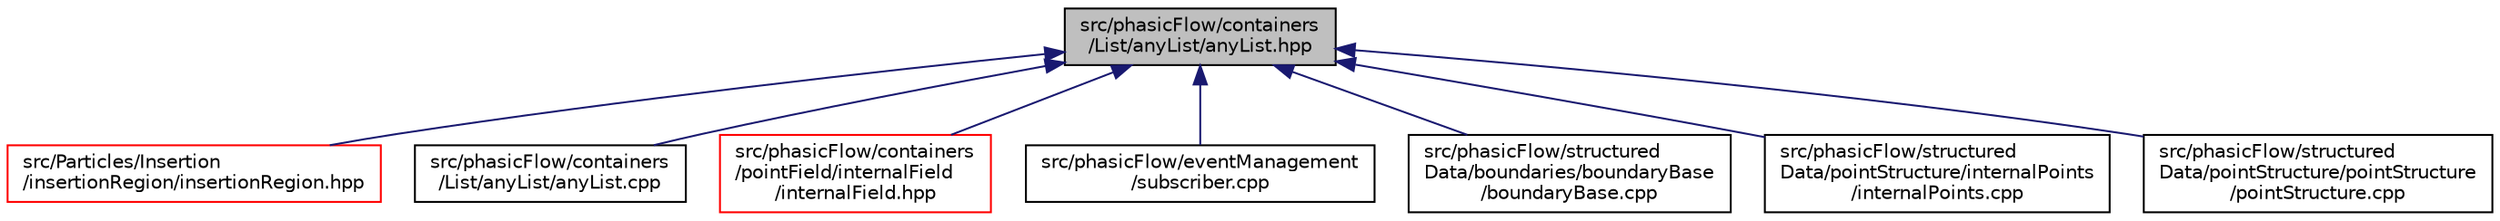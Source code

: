 digraph "src/phasicFlow/containers/List/anyList/anyList.hpp"
{
 // LATEX_PDF_SIZE
  edge [fontname="Helvetica",fontsize="10",labelfontname="Helvetica",labelfontsize="10"];
  node [fontname="Helvetica",fontsize="10",shape=record];
  Node1 [label="src/phasicFlow/containers\l/List/anyList/anyList.hpp",height=0.2,width=0.4,color="black", fillcolor="grey75", style="filled", fontcolor="black",tooltip=" "];
  Node1 -> Node2 [dir="back",color="midnightblue",fontsize="10",style="solid",fontname="Helvetica"];
  Node2 [label="src/Particles/Insertion\l/insertionRegion/insertionRegion.hpp",height=0.2,width=0.4,color="red", fillcolor="white", style="filled",URL="$insertionRegion_8hpp.html",tooltip=" "];
  Node1 -> Node10 [dir="back",color="midnightblue",fontsize="10",style="solid",fontname="Helvetica"];
  Node10 [label="src/phasicFlow/containers\l/List/anyList/anyList.cpp",height=0.2,width=0.4,color="black", fillcolor="white", style="filled",URL="$anyList_8cpp.html",tooltip=" "];
  Node1 -> Node11 [dir="back",color="midnightblue",fontsize="10",style="solid",fontname="Helvetica"];
  Node11 [label="src/phasicFlow/containers\l/pointField/internalField\l/internalField.hpp",height=0.2,width=0.4,color="red", fillcolor="white", style="filled",URL="$internalField_8hpp.html",tooltip=" "];
  Node1 -> Node111 [dir="back",color="midnightblue",fontsize="10",style="solid",fontname="Helvetica"];
  Node111 [label="src/phasicFlow/eventManagement\l/subscriber.cpp",height=0.2,width=0.4,color="black", fillcolor="white", style="filled",URL="$subscriber_8cpp.html",tooltip=" "];
  Node1 -> Node112 [dir="back",color="midnightblue",fontsize="10",style="solid",fontname="Helvetica"];
  Node112 [label="src/phasicFlow/structured\lData/boundaries/boundaryBase\l/boundaryBase.cpp",height=0.2,width=0.4,color="black", fillcolor="white", style="filled",URL="$boundaryBase_8cpp.html",tooltip=" "];
  Node1 -> Node113 [dir="back",color="midnightblue",fontsize="10",style="solid",fontname="Helvetica"];
  Node113 [label="src/phasicFlow/structured\lData/pointStructure/internalPoints\l/internalPoints.cpp",height=0.2,width=0.4,color="black", fillcolor="white", style="filled",URL="$internalPoints_8cpp.html",tooltip=" "];
  Node1 -> Node114 [dir="back",color="midnightblue",fontsize="10",style="solid",fontname="Helvetica"];
  Node114 [label="src/phasicFlow/structured\lData/pointStructure/pointStructure\l/pointStructure.cpp",height=0.2,width=0.4,color="black", fillcolor="white", style="filled",URL="$pointStructure_8cpp.html",tooltip=" "];
}
